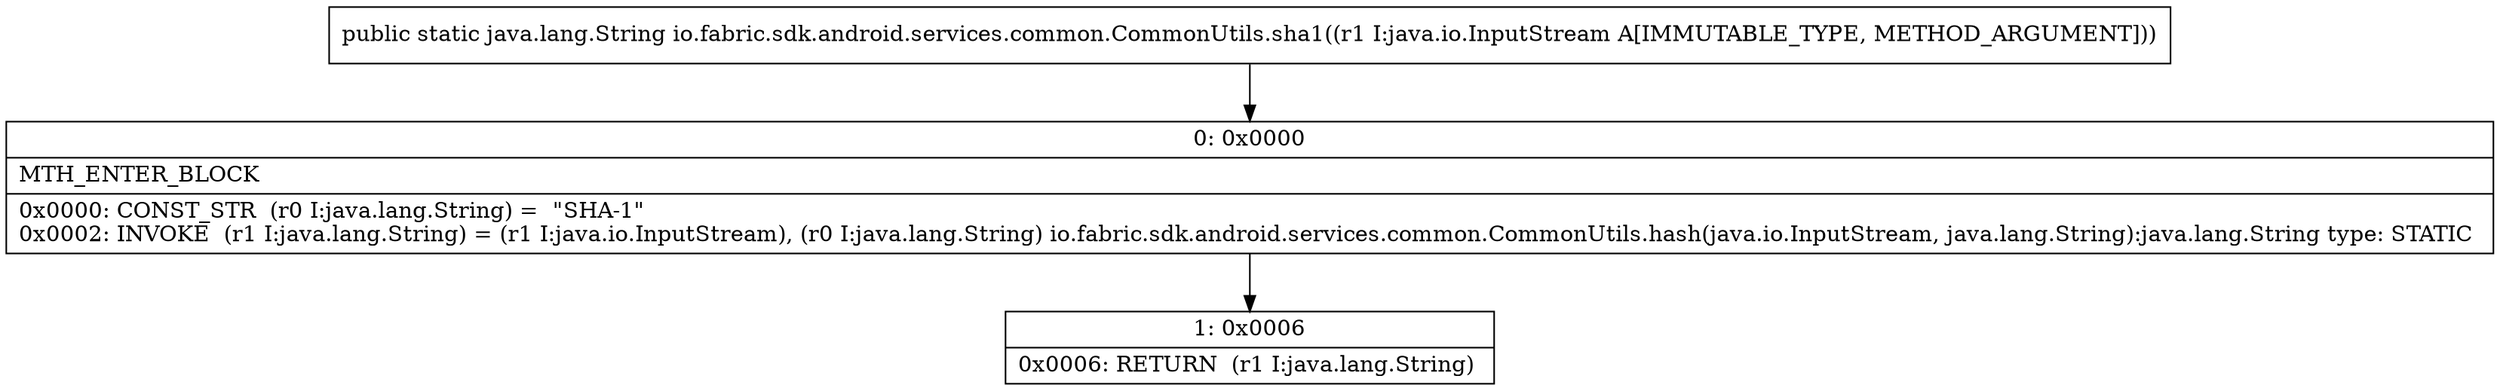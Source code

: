 digraph "CFG forio.fabric.sdk.android.services.common.CommonUtils.sha1(Ljava\/io\/InputStream;)Ljava\/lang\/String;" {
Node_0 [shape=record,label="{0\:\ 0x0000|MTH_ENTER_BLOCK\l|0x0000: CONST_STR  (r0 I:java.lang.String) =  \"SHA\-1\" \l0x0002: INVOKE  (r1 I:java.lang.String) = (r1 I:java.io.InputStream), (r0 I:java.lang.String) io.fabric.sdk.android.services.common.CommonUtils.hash(java.io.InputStream, java.lang.String):java.lang.String type: STATIC \l}"];
Node_1 [shape=record,label="{1\:\ 0x0006|0x0006: RETURN  (r1 I:java.lang.String) \l}"];
MethodNode[shape=record,label="{public static java.lang.String io.fabric.sdk.android.services.common.CommonUtils.sha1((r1 I:java.io.InputStream A[IMMUTABLE_TYPE, METHOD_ARGUMENT])) }"];
MethodNode -> Node_0;
Node_0 -> Node_1;
}

